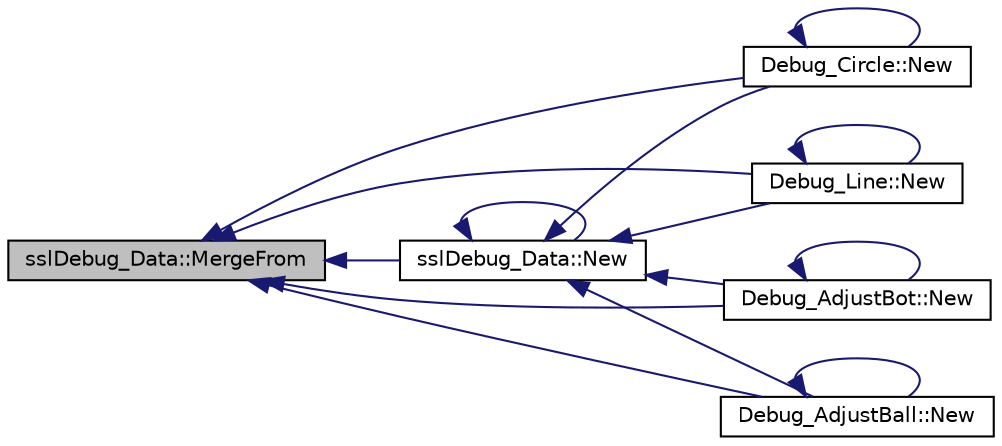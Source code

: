 digraph "sslDebug_Data::MergeFrom"
{
 // INTERACTIVE_SVG=YES
  edge [fontname="Helvetica",fontsize="10",labelfontname="Helvetica",labelfontsize="10"];
  node [fontname="Helvetica",fontsize="10",shape=record];
  rankdir="LR";
  Node1 [label="sslDebug_Data::MergeFrom",height=0.2,width=0.4,color="black", fillcolor="grey75", style="filled", fontcolor="black"];
  Node1 -> Node2 [dir="back",color="midnightblue",fontsize="10",style="solid",fontname="Helvetica"];
  Node2 [label="sslDebug_Data::New",height=0.2,width=0.4,color="black", fillcolor="white", style="filled",URL="$d4/d17/classssl_debug___data.html#a8170c3e14f84330bf98f1fb9dc036ba4"];
  Node2 -> Node2 [dir="back",color="midnightblue",fontsize="10",style="solid",fontname="Helvetica"];
  Node2 -> Node3 [dir="back",color="midnightblue",fontsize="10",style="solid",fontname="Helvetica"];
  Node3 [label="Debug_Circle::New",height=0.2,width=0.4,color="black", fillcolor="white", style="filled",URL="$d0/d75/class_debug___circle.html#af76b71214852431e6222286c902c117f"];
  Node3 -> Node3 [dir="back",color="midnightblue",fontsize="10",style="solid",fontname="Helvetica"];
  Node2 -> Node4 [dir="back",color="midnightblue",fontsize="10",style="solid",fontname="Helvetica"];
  Node4 [label="Debug_Line::New",height=0.2,width=0.4,color="black", fillcolor="white", style="filled",URL="$d0/d2a/class_debug___line.html#a09bfdcbf91d3d00ba2fac272dbf5ff95"];
  Node4 -> Node4 [dir="back",color="midnightblue",fontsize="10",style="solid",fontname="Helvetica"];
  Node2 -> Node5 [dir="back",color="midnightblue",fontsize="10",style="solid",fontname="Helvetica"];
  Node5 [label="Debug_AdjustBot::New",height=0.2,width=0.4,color="black", fillcolor="white", style="filled",URL="$de/dd5/class_debug___adjust_bot.html#a82960757286deb9de834b13f5aa169c5"];
  Node5 -> Node5 [dir="back",color="midnightblue",fontsize="10",style="solid",fontname="Helvetica"];
  Node2 -> Node6 [dir="back",color="midnightblue",fontsize="10",style="solid",fontname="Helvetica"];
  Node6 [label="Debug_AdjustBall::New",height=0.2,width=0.4,color="black", fillcolor="white", style="filled",URL="$d9/d50/class_debug___adjust_ball.html#a257c71cf43e33bf62b04d7c84f61e70e"];
  Node6 -> Node6 [dir="back",color="midnightblue",fontsize="10",style="solid",fontname="Helvetica"];
  Node1 -> Node3 [dir="back",color="midnightblue",fontsize="10",style="solid",fontname="Helvetica"];
  Node1 -> Node4 [dir="back",color="midnightblue",fontsize="10",style="solid",fontname="Helvetica"];
  Node1 -> Node5 [dir="back",color="midnightblue",fontsize="10",style="solid",fontname="Helvetica"];
  Node1 -> Node6 [dir="back",color="midnightblue",fontsize="10",style="solid",fontname="Helvetica"];
}

